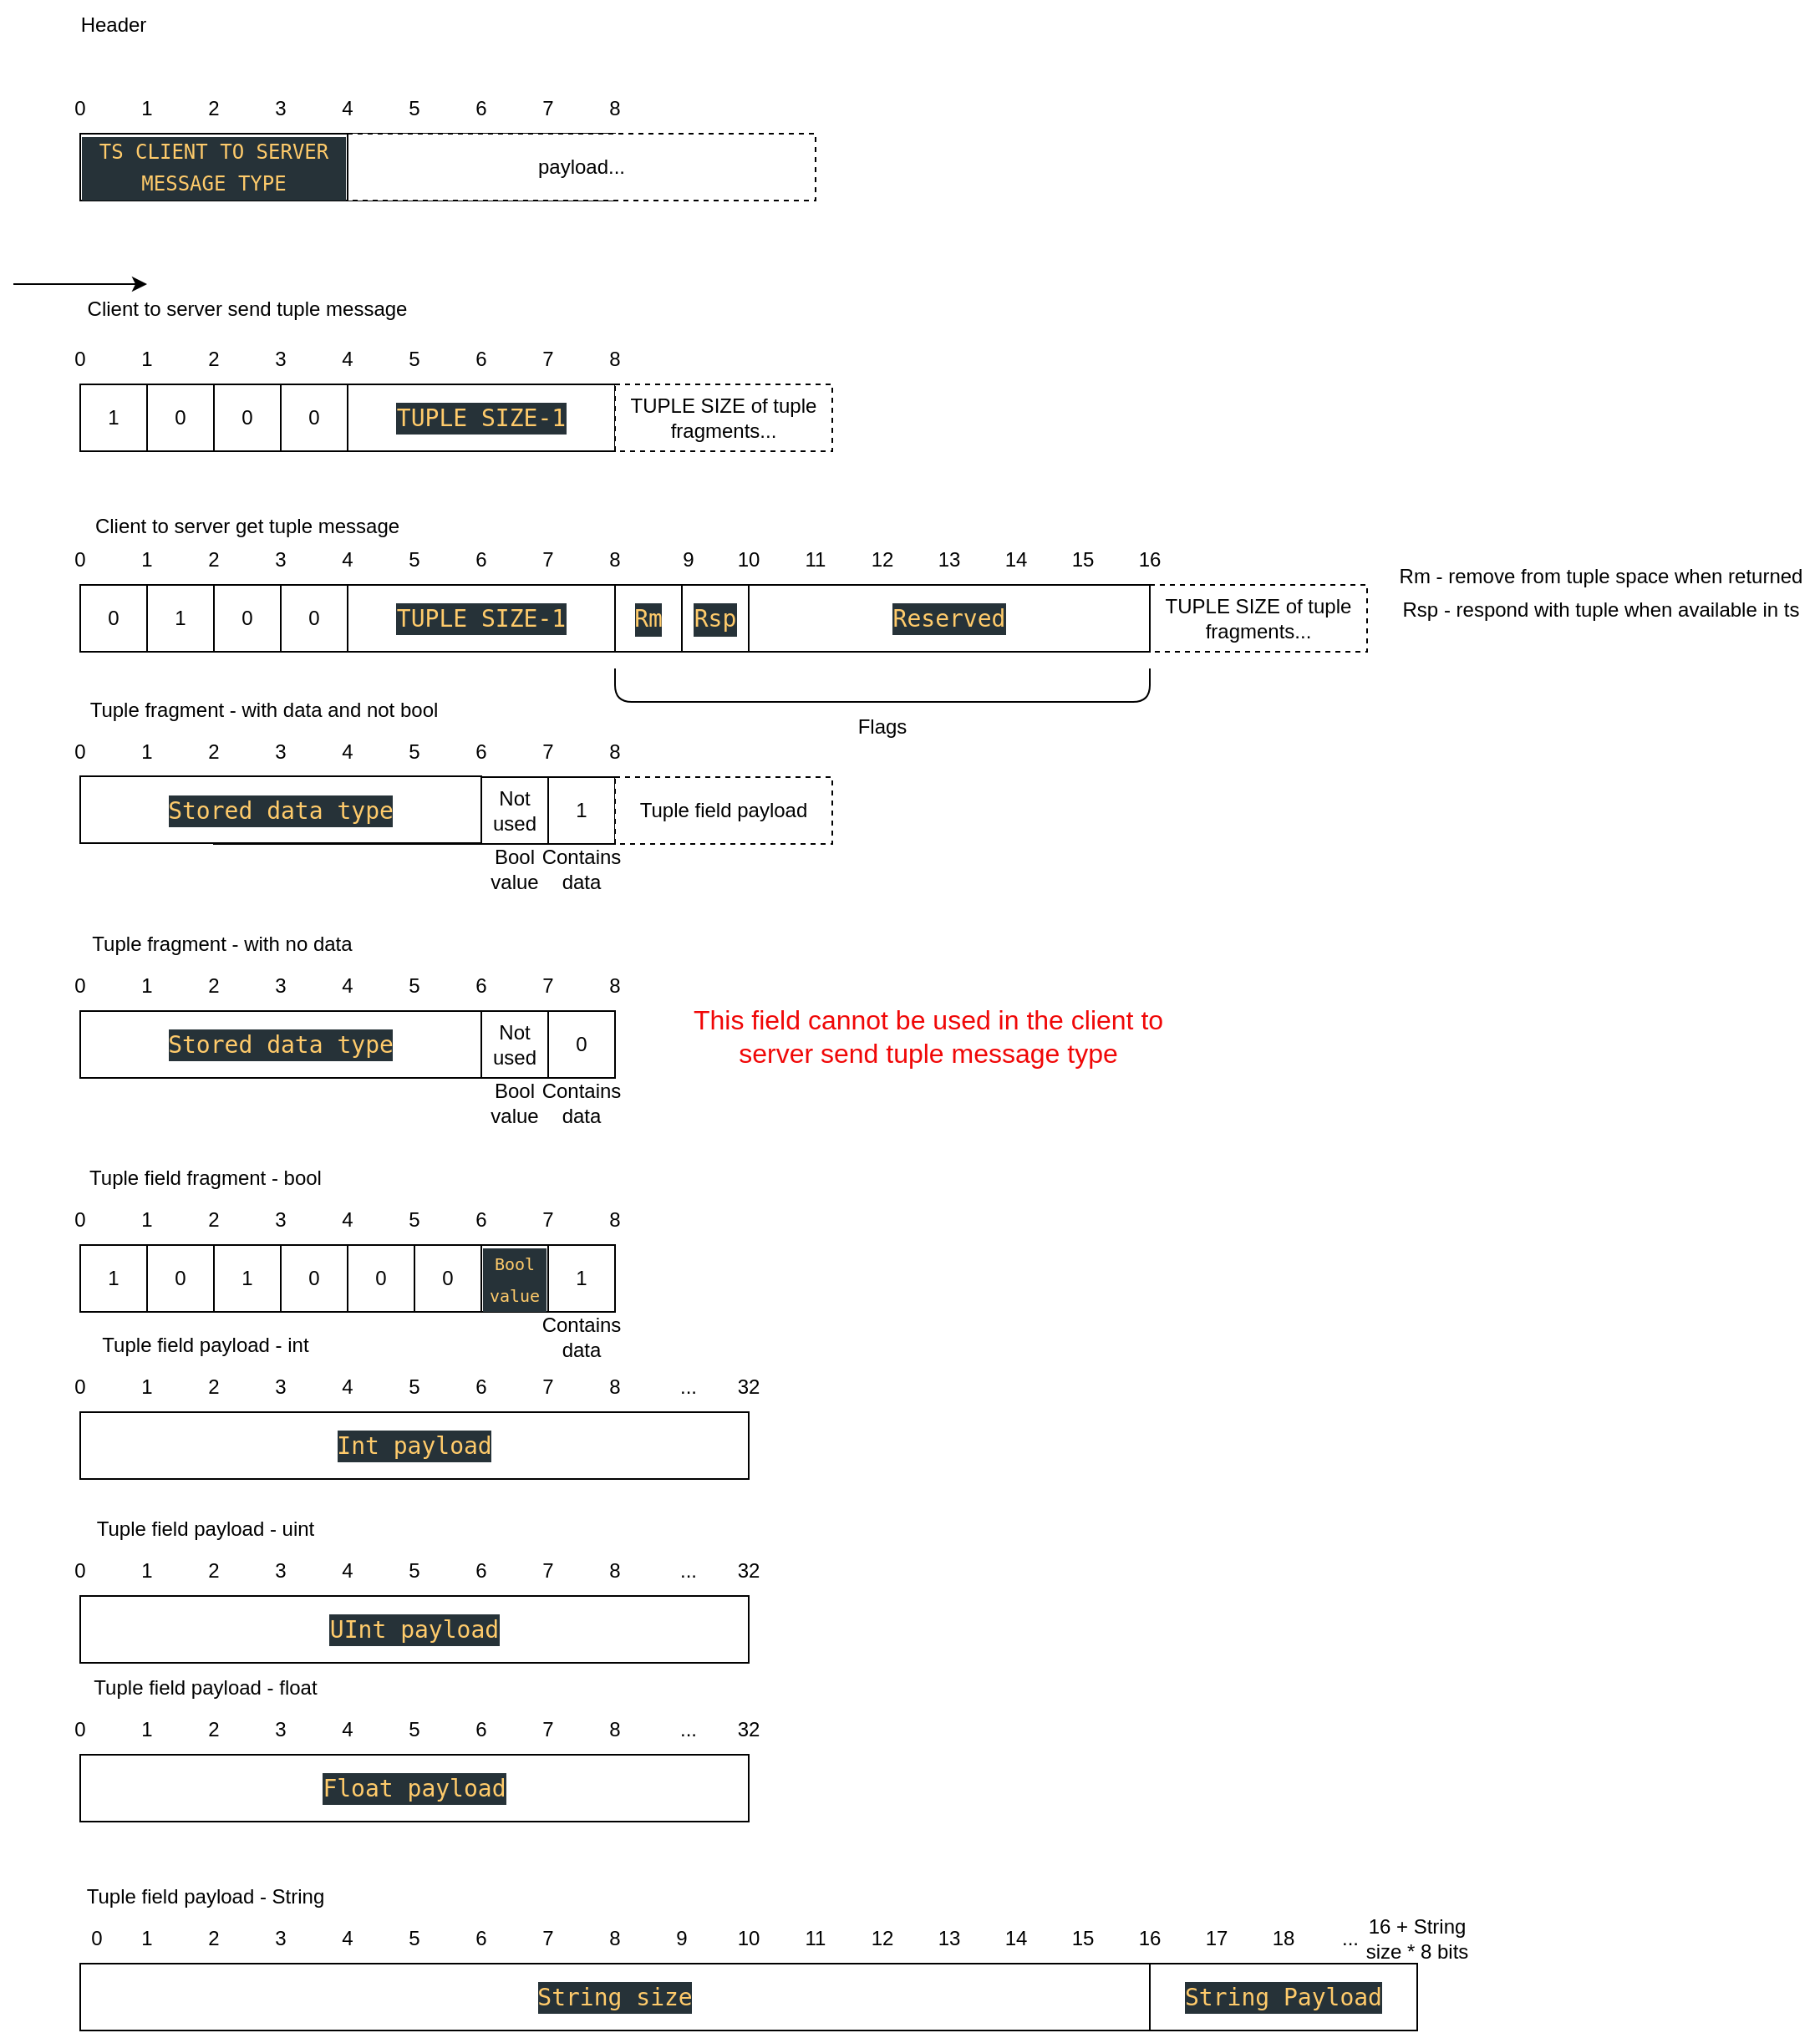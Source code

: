 <mxfile>
    <diagram id="6BZ5H7NylUogR3pFXLl7" name="Page-1">
        <mxGraphModel dx="0" dy="471" grid="1" gridSize="10" guides="1" tooltips="1" connect="1" arrows="1" fold="1" page="1" pageScale="1" pageWidth="827" pageHeight="1169" math="0" shadow="0">
            <root>
                <mxCell id="0"/>
                <mxCell id="1" parent="0"/>
                <mxCell id="368" value="" style="shape=curlyBracket;whiteSpace=wrap;html=1;rounded=1;flipH=1;labelPosition=right;verticalLabelPosition=middle;align=left;verticalAlign=middle;fontSize=16;fontColor=#F00707;size=0;direction=north;" parent="1" vertex="1">
                    <mxGeometry x="400" y="480" width="320" height="20" as="geometry"/>
                </mxCell>
                <mxCell id="2" value="" style="rounded=0;whiteSpace=wrap;html=1;" parent="1" vertex="1">
                    <mxGeometry x="80" y="160" width="40" height="40" as="geometry"/>
                </mxCell>
                <mxCell id="3" value="Header" style="text;html=1;strokeColor=none;fillColor=none;align=center;verticalAlign=middle;whiteSpace=wrap;rounded=0;" parent="1" vertex="1">
                    <mxGeometry x="70" y="80" width="60" height="30" as="geometry"/>
                </mxCell>
                <mxCell id="4" value="" style="rounded=0;whiteSpace=wrap;html=1;" parent="1" vertex="1">
                    <mxGeometry x="120" y="160" width="40" height="40" as="geometry"/>
                </mxCell>
                <mxCell id="5" value="" style="rounded=0;whiteSpace=wrap;html=1;" parent="1" vertex="1">
                    <mxGeometry x="160" y="160" width="40" height="40" as="geometry"/>
                </mxCell>
                <mxCell id="6" value="" style="rounded=0;whiteSpace=wrap;html=1;" parent="1" vertex="1">
                    <mxGeometry x="200" y="160" width="40" height="40" as="geometry"/>
                </mxCell>
                <mxCell id="8" value="" style="rounded=0;whiteSpace=wrap;html=1;" parent="1" vertex="1">
                    <mxGeometry x="240" y="160" width="40" height="40" as="geometry"/>
                </mxCell>
                <mxCell id="9" value="" style="rounded=0;whiteSpace=wrap;html=1;" parent="1" vertex="1">
                    <mxGeometry x="280" y="160" width="40" height="40" as="geometry"/>
                </mxCell>
                <mxCell id="10" value="" style="rounded=0;whiteSpace=wrap;html=1;" parent="1" vertex="1">
                    <mxGeometry x="320" y="160" width="40" height="40" as="geometry"/>
                </mxCell>
                <mxCell id="11" value="" style="rounded=0;whiteSpace=wrap;html=1;" parent="1" vertex="1">
                    <mxGeometry x="360" y="160" width="40" height="40" as="geometry"/>
                </mxCell>
                <mxCell id="12" value="0" style="text;html=1;strokeColor=none;fillColor=none;align=center;verticalAlign=middle;whiteSpace=wrap;rounded=0;" parent="1" vertex="1">
                    <mxGeometry x="50" y="130" width="60" height="30" as="geometry"/>
                </mxCell>
                <mxCell id="13" value="1" style="text;html=1;strokeColor=none;fillColor=none;align=center;verticalAlign=middle;whiteSpace=wrap;rounded=0;" parent="1" vertex="1">
                    <mxGeometry x="90" y="130" width="60" height="30" as="geometry"/>
                </mxCell>
                <mxCell id="14" value="2" style="text;html=1;strokeColor=none;fillColor=none;align=center;verticalAlign=middle;whiteSpace=wrap;rounded=0;" parent="1" vertex="1">
                    <mxGeometry x="130" y="130" width="60" height="30" as="geometry"/>
                </mxCell>
                <mxCell id="15" value="3" style="text;html=1;strokeColor=none;fillColor=none;align=center;verticalAlign=middle;whiteSpace=wrap;rounded=0;" parent="1" vertex="1">
                    <mxGeometry x="170" y="130" width="60" height="30" as="geometry"/>
                </mxCell>
                <mxCell id="16" value="4" style="text;html=1;strokeColor=none;fillColor=none;align=center;verticalAlign=middle;whiteSpace=wrap;rounded=0;" parent="1" vertex="1">
                    <mxGeometry x="210" y="130" width="60" height="30" as="geometry"/>
                </mxCell>
                <mxCell id="17" value="5" style="text;html=1;strokeColor=none;fillColor=none;align=center;verticalAlign=middle;whiteSpace=wrap;rounded=0;" parent="1" vertex="1">
                    <mxGeometry x="250" y="130" width="60" height="30" as="geometry"/>
                </mxCell>
                <mxCell id="18" value="6" style="text;html=1;strokeColor=none;fillColor=none;align=center;verticalAlign=middle;whiteSpace=wrap;rounded=0;" parent="1" vertex="1">
                    <mxGeometry x="290" y="130" width="60" height="30" as="geometry"/>
                </mxCell>
                <mxCell id="19" value="7" style="text;html=1;strokeColor=none;fillColor=none;align=center;verticalAlign=middle;whiteSpace=wrap;rounded=0;" parent="1" vertex="1">
                    <mxGeometry x="330" y="130" width="60" height="30" as="geometry"/>
                </mxCell>
                <mxCell id="20" value="8" style="text;html=1;strokeColor=none;fillColor=none;align=center;verticalAlign=middle;whiteSpace=wrap;rounded=0;" parent="1" vertex="1">
                    <mxGeometry x="370" y="130" width="60" height="30" as="geometry"/>
                </mxCell>
                <mxCell id="21" value="payload..." style="rounded=0;whiteSpace=wrap;html=1;dashed=1;" parent="1" vertex="1">
                    <mxGeometry x="240" y="160" width="280" height="40" as="geometry"/>
                </mxCell>
                <mxCell id="22" value="&lt;div style=&quot;background-color: rgb(38, 50, 56); font-family: &amp;quot;Droid Sans Mono&amp;quot;, &amp;quot;monospace&amp;quot;, monospace; line-height: 19px;&quot;&gt;&lt;font style=&quot;font-size: 12px;&quot; color=&quot;#ffcb6b&quot;&gt;TS CLIENT TO SERVER MESSAGE TYPE&lt;/font&gt;&lt;/div&gt;" style="rounded=0;whiteSpace=wrap;html=1;" parent="1" vertex="1">
                    <mxGeometry x="80" y="160" width="160" height="40" as="geometry"/>
                </mxCell>
                <mxCell id="23" value="Client to server send tuple message" style="text;html=1;strokeColor=none;fillColor=none;align=center;verticalAlign=middle;whiteSpace=wrap;rounded=0;dashed=1;" parent="1" vertex="1">
                    <mxGeometry x="80" y="250" width="200" height="30" as="geometry"/>
                </mxCell>
                <mxCell id="41" value="1" style="rounded=0;whiteSpace=wrap;html=1;" parent="1" vertex="1">
                    <mxGeometry x="80" y="310" width="40" height="40" as="geometry"/>
                </mxCell>
                <mxCell id="42" value="0" style="rounded=0;whiteSpace=wrap;html=1;" parent="1" vertex="1">
                    <mxGeometry x="120" y="310" width="40" height="40" as="geometry"/>
                </mxCell>
                <mxCell id="43" value="0" style="rounded=0;whiteSpace=wrap;html=1;" parent="1" vertex="1">
                    <mxGeometry x="160" y="310" width="40" height="40" as="geometry"/>
                </mxCell>
                <mxCell id="44" value="0" style="rounded=0;whiteSpace=wrap;html=1;" parent="1" vertex="1">
                    <mxGeometry x="200" y="310" width="40" height="40" as="geometry"/>
                </mxCell>
                <mxCell id="45" value="0" style="rounded=0;whiteSpace=wrap;html=1;" parent="1" vertex="1">
                    <mxGeometry x="240" y="310" width="40" height="40" as="geometry"/>
                </mxCell>
                <mxCell id="46" value="0" style="rounded=0;whiteSpace=wrap;html=1;" parent="1" vertex="1">
                    <mxGeometry x="280" y="310" width="40" height="40" as="geometry"/>
                </mxCell>
                <mxCell id="47" value="0" style="rounded=0;whiteSpace=wrap;html=1;" parent="1" vertex="1">
                    <mxGeometry x="320" y="310" width="40" height="40" as="geometry"/>
                </mxCell>
                <mxCell id="48" value="0" style="rounded=0;whiteSpace=wrap;html=1;" parent="1" vertex="1">
                    <mxGeometry x="360" y="310" width="40" height="40" as="geometry"/>
                </mxCell>
                <mxCell id="49" value="0" style="text;html=1;strokeColor=none;fillColor=none;align=center;verticalAlign=middle;whiteSpace=wrap;rounded=0;" parent="1" vertex="1">
                    <mxGeometry x="50" y="280" width="60" height="30" as="geometry"/>
                </mxCell>
                <mxCell id="50" value="1" style="text;html=1;strokeColor=none;fillColor=none;align=center;verticalAlign=middle;whiteSpace=wrap;rounded=0;" parent="1" vertex="1">
                    <mxGeometry x="90" y="280" width="60" height="30" as="geometry"/>
                </mxCell>
                <mxCell id="51" value="2" style="text;html=1;strokeColor=none;fillColor=none;align=center;verticalAlign=middle;whiteSpace=wrap;rounded=0;" parent="1" vertex="1">
                    <mxGeometry x="130" y="280" width="60" height="30" as="geometry"/>
                </mxCell>
                <mxCell id="52" value="3" style="text;html=1;strokeColor=none;fillColor=none;align=center;verticalAlign=middle;whiteSpace=wrap;rounded=0;" parent="1" vertex="1">
                    <mxGeometry x="170" y="280" width="60" height="30" as="geometry"/>
                </mxCell>
                <mxCell id="53" value="4" style="text;html=1;strokeColor=none;fillColor=none;align=center;verticalAlign=middle;whiteSpace=wrap;rounded=0;" parent="1" vertex="1">
                    <mxGeometry x="210" y="280" width="60" height="30" as="geometry"/>
                </mxCell>
                <mxCell id="54" value="5" style="text;html=1;strokeColor=none;fillColor=none;align=center;verticalAlign=middle;whiteSpace=wrap;rounded=0;" parent="1" vertex="1">
                    <mxGeometry x="250" y="280" width="60" height="30" as="geometry"/>
                </mxCell>
                <mxCell id="55" value="6" style="text;html=1;strokeColor=none;fillColor=none;align=center;verticalAlign=middle;whiteSpace=wrap;rounded=0;" parent="1" vertex="1">
                    <mxGeometry x="290" y="280" width="60" height="30" as="geometry"/>
                </mxCell>
                <mxCell id="56" value="7" style="text;html=1;strokeColor=none;fillColor=none;align=center;verticalAlign=middle;whiteSpace=wrap;rounded=0;" parent="1" vertex="1">
                    <mxGeometry x="330" y="280" width="60" height="30" as="geometry"/>
                </mxCell>
                <mxCell id="60" value="8" style="text;html=1;strokeColor=none;fillColor=none;align=center;verticalAlign=middle;whiteSpace=wrap;rounded=0;" parent="1" vertex="1">
                    <mxGeometry x="370" y="280" width="60" height="30" as="geometry"/>
                </mxCell>
                <mxCell id="81" value="&lt;div style=&quot;background-color: rgb(38, 50, 56); font-family: &amp;quot;Droid Sans Mono&amp;quot;, &amp;quot;monospace&amp;quot;, monospace; font-size: 14px; line-height: 19px;&quot;&gt;&lt;font color=&quot;#ffcb6b&quot;&gt;TUPLE SIZE-1&lt;/font&gt;&lt;/div&gt;" style="rounded=0;whiteSpace=wrap;html=1;" parent="1" vertex="1">
                    <mxGeometry x="240" y="310" width="160" height="40" as="geometry"/>
                </mxCell>
                <mxCell id="82" value="TUPLE SIZE of tuple fragments..." style="rounded=0;whiteSpace=wrap;html=1;dashed=1;" parent="1" vertex="1">
                    <mxGeometry x="400" y="310" width="130" height="40" as="geometry"/>
                </mxCell>
                <mxCell id="83" value="Tuple fragment - with data and not bool" style="text;html=1;strokeColor=none;fillColor=none;align=center;verticalAlign=middle;whiteSpace=wrap;rounded=0;fontSize=12;" parent="1" vertex="1">
                    <mxGeometry x="80" y="490" width="220" height="30" as="geometry"/>
                </mxCell>
                <mxCell id="113" value="1" style="rounded=0;whiteSpace=wrap;html=1;" parent="1" vertex="1">
                    <mxGeometry x="360" y="545" width="40" height="40" as="geometry"/>
                </mxCell>
                <mxCell id="114" value="Not used" style="rounded=0;whiteSpace=wrap;html=1;" parent="1" vertex="1">
                    <mxGeometry x="320" y="685" width="40" height="40" as="geometry"/>
                </mxCell>
                <mxCell id="115" value="0" style="rounded=0;whiteSpace=wrap;html=1;" parent="1" vertex="1">
                    <mxGeometry x="160" y="545" width="40" height="40" as="geometry"/>
                </mxCell>
                <mxCell id="116" value="0" style="rounded=0;whiteSpace=wrap;html=1;" parent="1" vertex="1">
                    <mxGeometry x="200" y="545" width="40" height="40" as="geometry"/>
                </mxCell>
                <mxCell id="117" value="0" style="rounded=0;whiteSpace=wrap;html=1;" parent="1" vertex="1">
                    <mxGeometry x="240" y="545" width="40" height="40" as="geometry"/>
                </mxCell>
                <mxCell id="118" value="0" style="rounded=0;whiteSpace=wrap;html=1;" parent="1" vertex="1">
                    <mxGeometry x="280" y="545" width="40" height="40" as="geometry"/>
                </mxCell>
                <mxCell id="119" value="0" style="rounded=0;whiteSpace=wrap;html=1;" parent="1" vertex="1">
                    <mxGeometry x="320" y="545" width="40" height="40" as="geometry"/>
                </mxCell>
                <mxCell id="120" value="1" style="rounded=0;whiteSpace=wrap;html=1;" parent="1" vertex="1">
                    <mxGeometry x="360" y="545" width="40" height="40" as="geometry"/>
                </mxCell>
                <mxCell id="121" value="0" style="text;html=1;strokeColor=none;fillColor=none;align=center;verticalAlign=middle;whiteSpace=wrap;rounded=0;" parent="1" vertex="1">
                    <mxGeometry x="50" y="515" width="60" height="30" as="geometry"/>
                </mxCell>
                <mxCell id="122" value="1" style="text;html=1;strokeColor=none;fillColor=none;align=center;verticalAlign=middle;whiteSpace=wrap;rounded=0;" parent="1" vertex="1">
                    <mxGeometry x="90" y="515" width="60" height="30" as="geometry"/>
                </mxCell>
                <mxCell id="123" value="2" style="text;html=1;strokeColor=none;fillColor=none;align=center;verticalAlign=middle;whiteSpace=wrap;rounded=0;" parent="1" vertex="1">
                    <mxGeometry x="130" y="515" width="60" height="30" as="geometry"/>
                </mxCell>
                <mxCell id="124" value="3" style="text;html=1;strokeColor=none;fillColor=none;align=center;verticalAlign=middle;whiteSpace=wrap;rounded=0;" parent="1" vertex="1">
                    <mxGeometry x="170" y="515" width="60" height="30" as="geometry"/>
                </mxCell>
                <mxCell id="125" value="4" style="text;html=1;strokeColor=none;fillColor=none;align=center;verticalAlign=middle;whiteSpace=wrap;rounded=0;" parent="1" vertex="1">
                    <mxGeometry x="210" y="515" width="60" height="30" as="geometry"/>
                </mxCell>
                <mxCell id="126" value="5" style="text;html=1;strokeColor=none;fillColor=none;align=center;verticalAlign=middle;whiteSpace=wrap;rounded=0;" parent="1" vertex="1">
                    <mxGeometry x="250" y="515" width="60" height="30" as="geometry"/>
                </mxCell>
                <mxCell id="127" value="6" style="text;html=1;strokeColor=none;fillColor=none;align=center;verticalAlign=middle;whiteSpace=wrap;rounded=0;" parent="1" vertex="1">
                    <mxGeometry x="290" y="515" width="60" height="30" as="geometry"/>
                </mxCell>
                <mxCell id="128" value="7" style="text;html=1;strokeColor=none;fillColor=none;align=center;verticalAlign=middle;whiteSpace=wrap;rounded=0;" parent="1" vertex="1">
                    <mxGeometry x="330" y="515" width="60" height="30" as="geometry"/>
                </mxCell>
                <mxCell id="130" value="Contains data" style="text;html=1;strokeColor=none;fillColor=none;align=center;verticalAlign=middle;whiteSpace=wrap;rounded=0;fontSize=12;" parent="1" vertex="1">
                    <mxGeometry x="350" y="585" width="60" height="30" as="geometry"/>
                </mxCell>
                <mxCell id="131" value="8" style="text;html=1;strokeColor=none;fillColor=none;align=center;verticalAlign=middle;whiteSpace=wrap;rounded=0;" parent="1" vertex="1">
                    <mxGeometry x="370" y="515" width="60" height="30" as="geometry"/>
                </mxCell>
                <mxCell id="132" value="Tuple fragment - with no data" style="text;html=1;strokeColor=none;fillColor=none;align=center;verticalAlign=middle;whiteSpace=wrap;rounded=0;fontSize=12;" parent="1" vertex="1">
                    <mxGeometry x="80" y="630" width="170" height="30" as="geometry"/>
                </mxCell>
                <mxCell id="133" value="0" style="rounded=0;whiteSpace=wrap;html=1;" parent="1" vertex="1">
                    <mxGeometry x="80" y="685" width="40" height="40" as="geometry"/>
                </mxCell>
                <mxCell id="135" value="0" style="rounded=0;whiteSpace=wrap;html=1;" parent="1" vertex="1">
                    <mxGeometry x="160" y="685" width="40" height="40" as="geometry"/>
                </mxCell>
                <mxCell id="136" value="0" style="rounded=0;whiteSpace=wrap;html=1;" parent="1" vertex="1">
                    <mxGeometry x="200" y="685" width="40" height="40" as="geometry"/>
                </mxCell>
                <mxCell id="137" value="0" style="rounded=0;whiteSpace=wrap;html=1;" parent="1" vertex="1">
                    <mxGeometry x="240" y="685" width="40" height="40" as="geometry"/>
                </mxCell>
                <mxCell id="138" value="0" style="rounded=0;whiteSpace=wrap;html=1;" parent="1" vertex="1">
                    <mxGeometry x="280" y="685" width="40" height="40" as="geometry"/>
                </mxCell>
                <mxCell id="140" value="0" style="rounded=0;whiteSpace=wrap;html=1;" parent="1" vertex="1">
                    <mxGeometry x="360" y="685" width="40" height="40" as="geometry"/>
                </mxCell>
                <mxCell id="141" value="0" style="text;html=1;strokeColor=none;fillColor=none;align=center;verticalAlign=middle;whiteSpace=wrap;rounded=0;" parent="1" vertex="1">
                    <mxGeometry x="50" y="655" width="60" height="30" as="geometry"/>
                </mxCell>
                <mxCell id="142" value="1" style="text;html=1;strokeColor=none;fillColor=none;align=center;verticalAlign=middle;whiteSpace=wrap;rounded=0;" parent="1" vertex="1">
                    <mxGeometry x="90" y="655" width="60" height="30" as="geometry"/>
                </mxCell>
                <mxCell id="143" value="2" style="text;html=1;strokeColor=none;fillColor=none;align=center;verticalAlign=middle;whiteSpace=wrap;rounded=0;" parent="1" vertex="1">
                    <mxGeometry x="130" y="655" width="60" height="30" as="geometry"/>
                </mxCell>
                <mxCell id="144" value="3" style="text;html=1;strokeColor=none;fillColor=none;align=center;verticalAlign=middle;whiteSpace=wrap;rounded=0;" parent="1" vertex="1">
                    <mxGeometry x="170" y="655" width="60" height="30" as="geometry"/>
                </mxCell>
                <mxCell id="145" value="4" style="text;html=1;strokeColor=none;fillColor=none;align=center;verticalAlign=middle;whiteSpace=wrap;rounded=0;" parent="1" vertex="1">
                    <mxGeometry x="210" y="655" width="60" height="30" as="geometry"/>
                </mxCell>
                <mxCell id="146" value="5" style="text;html=1;strokeColor=none;fillColor=none;align=center;verticalAlign=middle;whiteSpace=wrap;rounded=0;" parent="1" vertex="1">
                    <mxGeometry x="250" y="655" width="60" height="30" as="geometry"/>
                </mxCell>
                <mxCell id="147" value="6" style="text;html=1;strokeColor=none;fillColor=none;align=center;verticalAlign=middle;whiteSpace=wrap;rounded=0;" parent="1" vertex="1">
                    <mxGeometry x="290" y="655" width="60" height="30" as="geometry"/>
                </mxCell>
                <mxCell id="148" value="7" style="text;html=1;strokeColor=none;fillColor=none;align=center;verticalAlign=middle;whiteSpace=wrap;rounded=0;" parent="1" vertex="1">
                    <mxGeometry x="330" y="655" width="60" height="30" as="geometry"/>
                </mxCell>
                <mxCell id="149" value="&lt;div style=&quot;background-color: rgb(38, 50, 56); font-family: &amp;quot;Droid Sans Mono&amp;quot;, &amp;quot;monospace&amp;quot;, monospace; font-size: 14px; line-height: 19px;&quot;&gt;&lt;font color=&quot;#ffcb6b&quot;&gt;Stored data type&lt;/font&gt;&lt;/div&gt;" style="rounded=0;whiteSpace=wrap;html=1;" parent="1" vertex="1">
                    <mxGeometry x="80" y="544.5" width="240" height="40" as="geometry"/>
                </mxCell>
                <mxCell id="150" value="Contains data" style="text;html=1;strokeColor=none;fillColor=none;align=center;verticalAlign=middle;whiteSpace=wrap;rounded=0;fontSize=12;" parent="1" vertex="1">
                    <mxGeometry x="350" y="725" width="60" height="30" as="geometry"/>
                </mxCell>
                <mxCell id="151" value="8" style="text;html=1;strokeColor=none;fillColor=none;align=center;verticalAlign=middle;whiteSpace=wrap;rounded=0;" parent="1" vertex="1">
                    <mxGeometry x="370" y="655" width="60" height="30" as="geometry"/>
                </mxCell>
                <mxCell id="152" value="Tuple field payload" style="rounded=0;whiteSpace=wrap;html=1;dashed=1;" parent="1" vertex="1">
                    <mxGeometry x="400" y="545" width="130" height="40" as="geometry"/>
                </mxCell>
                <mxCell id="153" value="Tuple field fragment - bool" style="text;html=1;strokeColor=none;fillColor=none;align=center;verticalAlign=middle;whiteSpace=wrap;rounded=0;fontSize=12;" parent="1" vertex="1">
                    <mxGeometry x="80" y="770" width="150" height="30" as="geometry"/>
                </mxCell>
                <mxCell id="154" value="1" style="rounded=0;whiteSpace=wrap;html=1;" parent="1" vertex="1">
                    <mxGeometry x="80" y="825" width="40" height="40" as="geometry"/>
                </mxCell>
                <mxCell id="155" value="0" style="rounded=0;whiteSpace=wrap;html=1;" parent="1" vertex="1">
                    <mxGeometry x="120" y="825" width="40" height="40" as="geometry"/>
                </mxCell>
                <mxCell id="156" value="0" style="rounded=0;whiteSpace=wrap;html=1;" parent="1" vertex="1">
                    <mxGeometry x="80" y="825" width="40" height="40" as="geometry"/>
                </mxCell>
                <mxCell id="157" value="0" style="rounded=0;whiteSpace=wrap;html=1;" parent="1" vertex="1">
                    <mxGeometry x="120" y="825" width="40" height="40" as="geometry"/>
                </mxCell>
                <mxCell id="158" value="0" style="rounded=0;whiteSpace=wrap;html=1;" parent="1" vertex="1">
                    <mxGeometry x="160" y="825" width="40" height="40" as="geometry"/>
                </mxCell>
                <mxCell id="159" value="0" style="rounded=0;whiteSpace=wrap;html=1;" parent="1" vertex="1">
                    <mxGeometry x="200" y="825" width="40" height="40" as="geometry"/>
                </mxCell>
                <mxCell id="160" value="0" style="rounded=0;whiteSpace=wrap;html=1;" parent="1" vertex="1">
                    <mxGeometry x="240" y="825" width="40" height="40" as="geometry"/>
                </mxCell>
                <mxCell id="161" value="0" style="rounded=0;whiteSpace=wrap;html=1;" parent="1" vertex="1">
                    <mxGeometry x="280" y="825" width="40" height="40" as="geometry"/>
                </mxCell>
                <mxCell id="162" value="0" style="text;html=1;strokeColor=none;fillColor=none;align=center;verticalAlign=middle;whiteSpace=wrap;rounded=0;" parent="1" vertex="1">
                    <mxGeometry x="50" y="795" width="60" height="30" as="geometry"/>
                </mxCell>
                <mxCell id="163" value="1" style="text;html=1;strokeColor=none;fillColor=none;align=center;verticalAlign=middle;whiteSpace=wrap;rounded=0;" parent="1" vertex="1">
                    <mxGeometry x="90" y="795" width="60" height="30" as="geometry"/>
                </mxCell>
                <mxCell id="164" value="2" style="text;html=1;strokeColor=none;fillColor=none;align=center;verticalAlign=middle;whiteSpace=wrap;rounded=0;" parent="1" vertex="1">
                    <mxGeometry x="130" y="795" width="60" height="30" as="geometry"/>
                </mxCell>
                <mxCell id="165" value="3" style="text;html=1;strokeColor=none;fillColor=none;align=center;verticalAlign=middle;whiteSpace=wrap;rounded=0;" parent="1" vertex="1">
                    <mxGeometry x="170" y="795" width="60" height="30" as="geometry"/>
                </mxCell>
                <mxCell id="166" value="4" style="text;html=1;strokeColor=none;fillColor=none;align=center;verticalAlign=middle;whiteSpace=wrap;rounded=0;" parent="1" vertex="1">
                    <mxGeometry x="210" y="795" width="60" height="30" as="geometry"/>
                </mxCell>
                <mxCell id="167" value="5" style="text;html=1;strokeColor=none;fillColor=none;align=center;verticalAlign=middle;whiteSpace=wrap;rounded=0;" parent="1" vertex="1">
                    <mxGeometry x="250" y="795" width="60" height="30" as="geometry"/>
                </mxCell>
                <mxCell id="168" value="6" style="text;html=1;strokeColor=none;fillColor=none;align=center;verticalAlign=middle;whiteSpace=wrap;rounded=0;" parent="1" vertex="1">
                    <mxGeometry x="290" y="795" width="60" height="30" as="geometry"/>
                </mxCell>
                <mxCell id="169" value="7" style="text;html=1;strokeColor=none;fillColor=none;align=center;verticalAlign=middle;whiteSpace=wrap;rounded=0;" parent="1" vertex="1">
                    <mxGeometry x="330" y="795" width="60" height="30" as="geometry"/>
                </mxCell>
                <mxCell id="171" value="8" style="text;html=1;strokeColor=none;fillColor=none;align=center;verticalAlign=middle;whiteSpace=wrap;rounded=0;" parent="1" vertex="1">
                    <mxGeometry x="370" y="795" width="60" height="30" as="geometry"/>
                </mxCell>
                <mxCell id="173" value="&lt;div style=&quot;background-color: rgb(38, 50, 56); font-family: &amp;quot;Droid Sans Mono&amp;quot;, &amp;quot;monospace&amp;quot;, monospace; font-size: 14px; line-height: 19px;&quot;&gt;&lt;font color=&quot;#ffcb6b&quot;&gt;Bool payload&lt;/font&gt;&lt;/div&gt;" style="rounded=0;whiteSpace=wrap;html=1;" parent="1" vertex="1">
                    <mxGeometry x="80" y="825" width="320" height="40" as="geometry"/>
                </mxCell>
                <mxCell id="191" value="Tuple field payload - int" style="text;html=1;strokeColor=none;fillColor=none;align=center;verticalAlign=middle;whiteSpace=wrap;rounded=0;fontSize=12;" parent="1" vertex="1">
                    <mxGeometry x="80" y="870" width="150" height="30" as="geometry"/>
                </mxCell>
                <mxCell id="192" value="1" style="rounded=0;whiteSpace=wrap;html=1;" parent="1" vertex="1">
                    <mxGeometry x="80" y="925" width="40" height="40" as="geometry"/>
                </mxCell>
                <mxCell id="193" value="0" style="rounded=0;whiteSpace=wrap;html=1;" parent="1" vertex="1">
                    <mxGeometry x="120" y="925" width="40" height="40" as="geometry"/>
                </mxCell>
                <mxCell id="194" value="0" style="rounded=0;whiteSpace=wrap;html=1;" parent="1" vertex="1">
                    <mxGeometry x="160" y="925" width="40" height="40" as="geometry"/>
                </mxCell>
                <mxCell id="195" value="0" style="rounded=0;whiteSpace=wrap;html=1;" parent="1" vertex="1">
                    <mxGeometry x="200" y="925" width="40" height="40" as="geometry"/>
                </mxCell>
                <mxCell id="196" value="0" style="rounded=0;whiteSpace=wrap;html=1;" parent="1" vertex="1">
                    <mxGeometry x="240" y="925" width="40" height="40" as="geometry"/>
                </mxCell>
                <mxCell id="197" value="0" style="rounded=0;whiteSpace=wrap;html=1;" parent="1" vertex="1">
                    <mxGeometry x="280" y="925" width="40" height="40" as="geometry"/>
                </mxCell>
                <mxCell id="198" value="0" style="rounded=0;whiteSpace=wrap;html=1;" parent="1" vertex="1">
                    <mxGeometry x="320" y="925" width="40" height="40" as="geometry"/>
                </mxCell>
                <mxCell id="199" value="0" style="rounded=0;whiteSpace=wrap;html=1;" parent="1" vertex="1">
                    <mxGeometry x="360" y="925" width="40" height="40" as="geometry"/>
                </mxCell>
                <mxCell id="200" value="0" style="text;html=1;strokeColor=none;fillColor=none;align=center;verticalAlign=middle;whiteSpace=wrap;rounded=0;" parent="1" vertex="1">
                    <mxGeometry x="50" y="895" width="60" height="30" as="geometry"/>
                </mxCell>
                <mxCell id="201" value="1" style="text;html=1;strokeColor=none;fillColor=none;align=center;verticalAlign=middle;whiteSpace=wrap;rounded=0;" parent="1" vertex="1">
                    <mxGeometry x="90" y="895" width="60" height="30" as="geometry"/>
                </mxCell>
                <mxCell id="202" value="2" style="text;html=1;strokeColor=none;fillColor=none;align=center;verticalAlign=middle;whiteSpace=wrap;rounded=0;" parent="1" vertex="1">
                    <mxGeometry x="130" y="895" width="60" height="30" as="geometry"/>
                </mxCell>
                <mxCell id="203" value="3" style="text;html=1;strokeColor=none;fillColor=none;align=center;verticalAlign=middle;whiteSpace=wrap;rounded=0;" parent="1" vertex="1">
                    <mxGeometry x="170" y="895" width="60" height="30" as="geometry"/>
                </mxCell>
                <mxCell id="204" value="4" style="text;html=1;strokeColor=none;fillColor=none;align=center;verticalAlign=middle;whiteSpace=wrap;rounded=0;" parent="1" vertex="1">
                    <mxGeometry x="210" y="895" width="60" height="30" as="geometry"/>
                </mxCell>
                <mxCell id="205" value="5" style="text;html=1;strokeColor=none;fillColor=none;align=center;verticalAlign=middle;whiteSpace=wrap;rounded=0;" parent="1" vertex="1">
                    <mxGeometry x="250" y="895" width="60" height="30" as="geometry"/>
                </mxCell>
                <mxCell id="206" value="6" style="text;html=1;strokeColor=none;fillColor=none;align=center;verticalAlign=middle;whiteSpace=wrap;rounded=0;" parent="1" vertex="1">
                    <mxGeometry x="290" y="895" width="60" height="30" as="geometry"/>
                </mxCell>
                <mxCell id="207" value="7" style="text;html=1;strokeColor=none;fillColor=none;align=center;verticalAlign=middle;whiteSpace=wrap;rounded=0;" parent="1" vertex="1">
                    <mxGeometry x="330" y="895" width="60" height="30" as="geometry"/>
                </mxCell>
                <mxCell id="208" value="8" style="text;html=1;strokeColor=none;fillColor=none;align=center;verticalAlign=middle;whiteSpace=wrap;rounded=0;" parent="1" vertex="1">
                    <mxGeometry x="370" y="895" width="60" height="30" as="geometry"/>
                </mxCell>
                <mxCell id="209" value="&lt;div style=&quot;background-color: rgb(38, 50, 56); font-family: &amp;quot;Droid Sans Mono&amp;quot;, &amp;quot;monospace&amp;quot;, monospace; font-size: 14px; line-height: 19px;&quot;&gt;&lt;font color=&quot;#ffcb6b&quot;&gt;Int payload&lt;/font&gt;&lt;/div&gt;" style="rounded=0;whiteSpace=wrap;html=1;" parent="1" vertex="1">
                    <mxGeometry x="80" y="925" width="400" height="40" as="geometry"/>
                </mxCell>
                <mxCell id="221" value="..." style="text;html=1;strokeColor=none;fillColor=none;align=center;verticalAlign=middle;whiteSpace=wrap;rounded=0;fontSize=12;" parent="1" vertex="1">
                    <mxGeometry x="414" y="895" width="60" height="30" as="geometry"/>
                </mxCell>
                <mxCell id="222" value="32" style="text;html=1;strokeColor=none;fillColor=none;align=center;verticalAlign=middle;whiteSpace=wrap;rounded=0;" parent="1" vertex="1">
                    <mxGeometry x="450" y="895" width="60" height="30" as="geometry"/>
                </mxCell>
                <mxCell id="223" value="Tuple field payload - uint" style="text;html=1;strokeColor=none;fillColor=none;align=center;verticalAlign=middle;whiteSpace=wrap;rounded=0;fontSize=12;" parent="1" vertex="1">
                    <mxGeometry x="80" y="980" width="150" height="30" as="geometry"/>
                </mxCell>
                <mxCell id="224" value="1" style="rounded=0;whiteSpace=wrap;html=1;" parent="1" vertex="1">
                    <mxGeometry x="80" y="1035" width="40" height="40" as="geometry"/>
                </mxCell>
                <mxCell id="225" value="0" style="rounded=0;whiteSpace=wrap;html=1;" parent="1" vertex="1">
                    <mxGeometry x="120" y="1035" width="40" height="40" as="geometry"/>
                </mxCell>
                <mxCell id="226" value="0" style="rounded=0;whiteSpace=wrap;html=1;" parent="1" vertex="1">
                    <mxGeometry x="160" y="1035" width="40" height="40" as="geometry"/>
                </mxCell>
                <mxCell id="227" value="0" style="rounded=0;whiteSpace=wrap;html=1;" parent="1" vertex="1">
                    <mxGeometry x="200" y="1035" width="40" height="40" as="geometry"/>
                </mxCell>
                <mxCell id="228" value="0" style="rounded=0;whiteSpace=wrap;html=1;" parent="1" vertex="1">
                    <mxGeometry x="240" y="1035" width="40" height="40" as="geometry"/>
                </mxCell>
                <mxCell id="229" value="0" style="rounded=0;whiteSpace=wrap;html=1;" parent="1" vertex="1">
                    <mxGeometry x="280" y="1035" width="40" height="40" as="geometry"/>
                </mxCell>
                <mxCell id="230" value="0" style="rounded=0;whiteSpace=wrap;html=1;" parent="1" vertex="1">
                    <mxGeometry x="320" y="1035" width="40" height="40" as="geometry"/>
                </mxCell>
                <mxCell id="231" value="0" style="rounded=0;whiteSpace=wrap;html=1;" parent="1" vertex="1">
                    <mxGeometry x="360" y="1035" width="40" height="40" as="geometry"/>
                </mxCell>
                <mxCell id="232" value="0" style="text;html=1;strokeColor=none;fillColor=none;align=center;verticalAlign=middle;whiteSpace=wrap;rounded=0;" parent="1" vertex="1">
                    <mxGeometry x="50" y="1005" width="60" height="30" as="geometry"/>
                </mxCell>
                <mxCell id="233" value="1" style="text;html=1;strokeColor=none;fillColor=none;align=center;verticalAlign=middle;whiteSpace=wrap;rounded=0;" parent="1" vertex="1">
                    <mxGeometry x="90" y="1005" width="60" height="30" as="geometry"/>
                </mxCell>
                <mxCell id="234" value="2" style="text;html=1;strokeColor=none;fillColor=none;align=center;verticalAlign=middle;whiteSpace=wrap;rounded=0;" parent="1" vertex="1">
                    <mxGeometry x="130" y="1005" width="60" height="30" as="geometry"/>
                </mxCell>
                <mxCell id="235" value="3" style="text;html=1;strokeColor=none;fillColor=none;align=center;verticalAlign=middle;whiteSpace=wrap;rounded=0;" parent="1" vertex="1">
                    <mxGeometry x="170" y="1005" width="60" height="30" as="geometry"/>
                </mxCell>
                <mxCell id="236" value="4" style="text;html=1;strokeColor=none;fillColor=none;align=center;verticalAlign=middle;whiteSpace=wrap;rounded=0;" parent="1" vertex="1">
                    <mxGeometry x="210" y="1005" width="60" height="30" as="geometry"/>
                </mxCell>
                <mxCell id="237" value="5" style="text;html=1;strokeColor=none;fillColor=none;align=center;verticalAlign=middle;whiteSpace=wrap;rounded=0;" parent="1" vertex="1">
                    <mxGeometry x="250" y="1005" width="60" height="30" as="geometry"/>
                </mxCell>
                <mxCell id="238" value="6" style="text;html=1;strokeColor=none;fillColor=none;align=center;verticalAlign=middle;whiteSpace=wrap;rounded=0;" parent="1" vertex="1">
                    <mxGeometry x="290" y="1005" width="60" height="30" as="geometry"/>
                </mxCell>
                <mxCell id="239" value="7" style="text;html=1;strokeColor=none;fillColor=none;align=center;verticalAlign=middle;whiteSpace=wrap;rounded=0;" parent="1" vertex="1">
                    <mxGeometry x="330" y="1005" width="60" height="30" as="geometry"/>
                </mxCell>
                <mxCell id="240" value="8" style="text;html=1;strokeColor=none;fillColor=none;align=center;verticalAlign=middle;whiteSpace=wrap;rounded=0;" parent="1" vertex="1">
                    <mxGeometry x="370" y="1005" width="60" height="30" as="geometry"/>
                </mxCell>
                <mxCell id="241" value="&lt;div style=&quot;background-color: rgb(38, 50, 56); font-family: &amp;quot;Droid Sans Mono&amp;quot;, &amp;quot;monospace&amp;quot;, monospace; font-size: 14px; line-height: 19px;&quot;&gt;&lt;font color=&quot;#ffcb6b&quot;&gt;UInt payload&lt;/font&gt;&lt;/div&gt;" style="rounded=0;whiteSpace=wrap;html=1;" parent="1" vertex="1">
                    <mxGeometry x="80" y="1035" width="400" height="40" as="geometry"/>
                </mxCell>
                <mxCell id="242" value="..." style="text;html=1;strokeColor=none;fillColor=none;align=center;verticalAlign=middle;whiteSpace=wrap;rounded=0;fontSize=12;" parent="1" vertex="1">
                    <mxGeometry x="414" y="1005" width="60" height="30" as="geometry"/>
                </mxCell>
                <mxCell id="243" value="32" style="text;html=1;strokeColor=none;fillColor=none;align=center;verticalAlign=middle;whiteSpace=wrap;rounded=0;" parent="1" vertex="1">
                    <mxGeometry x="450" y="1005" width="60" height="30" as="geometry"/>
                </mxCell>
                <mxCell id="244" value="Tuple field payload - float" style="text;html=1;strokeColor=none;fillColor=none;align=center;verticalAlign=middle;whiteSpace=wrap;rounded=0;fontSize=12;" parent="1" vertex="1">
                    <mxGeometry x="80" y="1075" width="150" height="30" as="geometry"/>
                </mxCell>
                <mxCell id="245" value="1" style="rounded=0;whiteSpace=wrap;html=1;" parent="1" vertex="1">
                    <mxGeometry x="80" y="1130" width="40" height="40" as="geometry"/>
                </mxCell>
                <mxCell id="246" value="0" style="rounded=0;whiteSpace=wrap;html=1;" parent="1" vertex="1">
                    <mxGeometry x="120" y="1130" width="40" height="40" as="geometry"/>
                </mxCell>
                <mxCell id="247" value="0" style="rounded=0;whiteSpace=wrap;html=1;" parent="1" vertex="1">
                    <mxGeometry x="160" y="1130" width="40" height="40" as="geometry"/>
                </mxCell>
                <mxCell id="248" value="0" style="rounded=0;whiteSpace=wrap;html=1;" parent="1" vertex="1">
                    <mxGeometry x="200" y="1130" width="40" height="40" as="geometry"/>
                </mxCell>
                <mxCell id="249" value="0" style="rounded=0;whiteSpace=wrap;html=1;" parent="1" vertex="1">
                    <mxGeometry x="240" y="1130" width="40" height="40" as="geometry"/>
                </mxCell>
                <mxCell id="250" value="0" style="rounded=0;whiteSpace=wrap;html=1;" parent="1" vertex="1">
                    <mxGeometry x="280" y="1130" width="40" height="40" as="geometry"/>
                </mxCell>
                <mxCell id="251" value="0" style="rounded=0;whiteSpace=wrap;html=1;" parent="1" vertex="1">
                    <mxGeometry x="320" y="1130" width="40" height="40" as="geometry"/>
                </mxCell>
                <mxCell id="252" value="0" style="rounded=0;whiteSpace=wrap;html=1;" parent="1" vertex="1">
                    <mxGeometry x="360" y="1130" width="40" height="40" as="geometry"/>
                </mxCell>
                <mxCell id="253" value="0" style="text;html=1;strokeColor=none;fillColor=none;align=center;verticalAlign=middle;whiteSpace=wrap;rounded=0;" parent="1" vertex="1">
                    <mxGeometry x="50" y="1100" width="60" height="30" as="geometry"/>
                </mxCell>
                <mxCell id="254" value="1" style="text;html=1;strokeColor=none;fillColor=none;align=center;verticalAlign=middle;whiteSpace=wrap;rounded=0;" parent="1" vertex="1">
                    <mxGeometry x="90" y="1100" width="60" height="30" as="geometry"/>
                </mxCell>
                <mxCell id="255" value="2" style="text;html=1;strokeColor=none;fillColor=none;align=center;verticalAlign=middle;whiteSpace=wrap;rounded=0;" parent="1" vertex="1">
                    <mxGeometry x="130" y="1100" width="60" height="30" as="geometry"/>
                </mxCell>
                <mxCell id="256" value="3" style="text;html=1;strokeColor=none;fillColor=none;align=center;verticalAlign=middle;whiteSpace=wrap;rounded=0;" parent="1" vertex="1">
                    <mxGeometry x="170" y="1100" width="60" height="30" as="geometry"/>
                </mxCell>
                <mxCell id="257" value="4" style="text;html=1;strokeColor=none;fillColor=none;align=center;verticalAlign=middle;whiteSpace=wrap;rounded=0;" parent="1" vertex="1">
                    <mxGeometry x="210" y="1100" width="60" height="30" as="geometry"/>
                </mxCell>
                <mxCell id="258" value="5" style="text;html=1;strokeColor=none;fillColor=none;align=center;verticalAlign=middle;whiteSpace=wrap;rounded=0;" parent="1" vertex="1">
                    <mxGeometry x="250" y="1100" width="60" height="30" as="geometry"/>
                </mxCell>
                <mxCell id="259" value="6" style="text;html=1;strokeColor=none;fillColor=none;align=center;verticalAlign=middle;whiteSpace=wrap;rounded=0;" parent="1" vertex="1">
                    <mxGeometry x="290" y="1100" width="60" height="30" as="geometry"/>
                </mxCell>
                <mxCell id="260" value="7" style="text;html=1;strokeColor=none;fillColor=none;align=center;verticalAlign=middle;whiteSpace=wrap;rounded=0;" parent="1" vertex="1">
                    <mxGeometry x="330" y="1100" width="60" height="30" as="geometry"/>
                </mxCell>
                <mxCell id="261" value="8" style="text;html=1;strokeColor=none;fillColor=none;align=center;verticalAlign=middle;whiteSpace=wrap;rounded=0;" parent="1" vertex="1">
                    <mxGeometry x="370" y="1100" width="60" height="30" as="geometry"/>
                </mxCell>
                <mxCell id="262" value="&lt;div style=&quot;background-color: rgb(38, 50, 56); font-family: &amp;quot;Droid Sans Mono&amp;quot;, &amp;quot;monospace&amp;quot;, monospace; font-size: 14px; line-height: 19px;&quot;&gt;&lt;font color=&quot;#ffcb6b&quot;&gt;Float payload&lt;/font&gt;&lt;/div&gt;" style="rounded=0;whiteSpace=wrap;html=1;" parent="1" vertex="1">
                    <mxGeometry x="80" y="1130" width="400" height="40" as="geometry"/>
                </mxCell>
                <mxCell id="263" value="..." style="text;html=1;strokeColor=none;fillColor=none;align=center;verticalAlign=middle;whiteSpace=wrap;rounded=0;fontSize=12;" parent="1" vertex="1">
                    <mxGeometry x="414" y="1100" width="60" height="30" as="geometry"/>
                </mxCell>
                <mxCell id="264" value="32" style="text;html=1;strokeColor=none;fillColor=none;align=center;verticalAlign=middle;whiteSpace=wrap;rounded=0;" parent="1" vertex="1">
                    <mxGeometry x="450" y="1100" width="60" height="30" as="geometry"/>
                </mxCell>
                <mxCell id="265" value="Tuple field payload - String" style="text;html=1;strokeColor=none;fillColor=none;align=center;verticalAlign=middle;whiteSpace=wrap;rounded=0;fontSize=12;" parent="1" vertex="1">
                    <mxGeometry x="80" y="1200" width="150" height="30" as="geometry"/>
                </mxCell>
                <mxCell id="266" value="1" style="rounded=0;whiteSpace=wrap;html=1;" parent="1" vertex="1">
                    <mxGeometry x="80" y="1255" width="40" height="40" as="geometry"/>
                </mxCell>
                <mxCell id="267" value="0" style="rounded=0;whiteSpace=wrap;html=1;" parent="1" vertex="1">
                    <mxGeometry x="120" y="1255" width="40" height="40" as="geometry"/>
                </mxCell>
                <mxCell id="268" value="0" style="rounded=0;whiteSpace=wrap;html=1;" parent="1" vertex="1">
                    <mxGeometry x="160" y="1255" width="40" height="40" as="geometry"/>
                </mxCell>
                <mxCell id="269" value="0" style="rounded=0;whiteSpace=wrap;html=1;" parent="1" vertex="1">
                    <mxGeometry x="200" y="1255" width="40" height="40" as="geometry"/>
                </mxCell>
                <mxCell id="270" value="0" style="rounded=0;whiteSpace=wrap;html=1;" parent="1" vertex="1">
                    <mxGeometry x="240" y="1255" width="40" height="40" as="geometry"/>
                </mxCell>
                <mxCell id="271" value="0" style="rounded=0;whiteSpace=wrap;html=1;" parent="1" vertex="1">
                    <mxGeometry x="280" y="1255" width="40" height="40" as="geometry"/>
                </mxCell>
                <mxCell id="272" value="0" style="rounded=0;whiteSpace=wrap;html=1;" parent="1" vertex="1">
                    <mxGeometry x="320" y="1255" width="40" height="40" as="geometry"/>
                </mxCell>
                <mxCell id="273" value="0" style="rounded=0;whiteSpace=wrap;html=1;" parent="1" vertex="1">
                    <mxGeometry x="360" y="1255" width="40" height="40" as="geometry"/>
                </mxCell>
                <mxCell id="274" value="0" style="text;html=1;strokeColor=none;fillColor=none;align=center;verticalAlign=middle;whiteSpace=wrap;rounded=0;" parent="1" vertex="1">
                    <mxGeometry x="60" y="1225" width="60" height="30" as="geometry"/>
                </mxCell>
                <mxCell id="275" value="1" style="text;html=1;strokeColor=none;fillColor=none;align=center;verticalAlign=middle;whiteSpace=wrap;rounded=0;" parent="1" vertex="1">
                    <mxGeometry x="90" y="1225" width="60" height="30" as="geometry"/>
                </mxCell>
                <mxCell id="276" value="2" style="text;html=1;strokeColor=none;fillColor=none;align=center;verticalAlign=middle;whiteSpace=wrap;rounded=0;" parent="1" vertex="1">
                    <mxGeometry x="130" y="1225" width="60" height="30" as="geometry"/>
                </mxCell>
                <mxCell id="277" value="3" style="text;html=1;strokeColor=none;fillColor=none;align=center;verticalAlign=middle;whiteSpace=wrap;rounded=0;" parent="1" vertex="1">
                    <mxGeometry x="170" y="1225" width="60" height="30" as="geometry"/>
                </mxCell>
                <mxCell id="278" value="4" style="text;html=1;strokeColor=none;fillColor=none;align=center;verticalAlign=middle;whiteSpace=wrap;rounded=0;" parent="1" vertex="1">
                    <mxGeometry x="210" y="1225" width="60" height="30" as="geometry"/>
                </mxCell>
                <mxCell id="279" value="5" style="text;html=1;strokeColor=none;fillColor=none;align=center;verticalAlign=middle;whiteSpace=wrap;rounded=0;" parent="1" vertex="1">
                    <mxGeometry x="250" y="1225" width="60" height="30" as="geometry"/>
                </mxCell>
                <mxCell id="280" value="6" style="text;html=1;strokeColor=none;fillColor=none;align=center;verticalAlign=middle;whiteSpace=wrap;rounded=0;" parent="1" vertex="1">
                    <mxGeometry x="290" y="1225" width="60" height="30" as="geometry"/>
                </mxCell>
                <mxCell id="281" value="7" style="text;html=1;strokeColor=none;fillColor=none;align=center;verticalAlign=middle;whiteSpace=wrap;rounded=0;" parent="1" vertex="1">
                    <mxGeometry x="330" y="1225" width="60" height="30" as="geometry"/>
                </mxCell>
                <mxCell id="282" value="8" style="text;html=1;strokeColor=none;fillColor=none;align=center;verticalAlign=middle;whiteSpace=wrap;rounded=0;" parent="1" vertex="1">
                    <mxGeometry x="370" y="1225" width="60" height="30" as="geometry"/>
                </mxCell>
                <mxCell id="283" value="&lt;div style=&quot;background-color: rgb(38, 50, 56); font-family: &amp;quot;Droid Sans Mono&amp;quot;, &amp;quot;monospace&amp;quot;, monospace; font-size: 14px; line-height: 19px;&quot;&gt;&lt;font color=&quot;#ffcb6b&quot;&gt;Float payload&lt;/font&gt;&lt;/div&gt;" style="rounded=0;whiteSpace=wrap;html=1;" parent="1" vertex="1">
                    <mxGeometry x="80" y="1255" width="320" height="40" as="geometry"/>
                </mxCell>
                <mxCell id="285" value="16" style="text;html=1;strokeColor=none;fillColor=none;align=center;verticalAlign=middle;whiteSpace=wrap;rounded=0;" parent="1" vertex="1">
                    <mxGeometry x="690" y="1225" width="60" height="30" as="geometry"/>
                </mxCell>
                <mxCell id="286" value="&lt;div style=&quot;background-color: rgb(38, 50, 56); font-family: &amp;quot;Droid Sans Mono&amp;quot;, &amp;quot;monospace&amp;quot;, monospace; font-size: 14px; line-height: 19px;&quot;&gt;&lt;font color=&quot;#ffcb6b&quot;&gt;String size&lt;/font&gt;&lt;/div&gt;" style="rounded=0;whiteSpace=wrap;html=1;" parent="1" vertex="1">
                    <mxGeometry x="80" y="1255" width="640" height="40" as="geometry"/>
                </mxCell>
                <mxCell id="287" value="9" style="text;html=1;strokeColor=none;fillColor=none;align=center;verticalAlign=middle;whiteSpace=wrap;rounded=0;" parent="1" vertex="1">
                    <mxGeometry x="410" y="1225" width="60" height="30" as="geometry"/>
                </mxCell>
                <mxCell id="288" value="10&lt;span style=&quot;color: rgba(0, 0, 0, 0); font-family: monospace; font-size: 0px; text-align: start;&quot;&gt;%3CmxGraphModel%3E%3Croot%3E%3CmxCell%20id%3D%220%22%2F%3E%3CmxCell%20id%3D%221%22%20parent%3D%220%22%2F%3E%3CmxCell%20id%3D%222%22%20value%3D%228%22%20style%3D%22text%3Bhtml%3D1%3BstrokeColor%3Dnone%3BfillColor%3Dnone%3Balign%3Dcenter%3BverticalAlign%3Dmiddle%3BwhiteSpace%3Dwrap%3Brounded%3D0%3B%22%20vertex%3D%221%22%20parent%3D%221%22%3E%3CmxGeometry%20x%3D%22370%22%20y%3D%221225%22%20width%3D%2260%22%20height%3D%2230%22%20as%3D%22geometry%22%2F%3E%3C%2FmxCell%3E%3C%2Froot%3E%3C%2FmxGraphModel%3E&lt;/span&gt;" style="text;html=1;strokeColor=none;fillColor=none;align=center;verticalAlign=middle;whiteSpace=wrap;rounded=0;" parent="1" vertex="1">
                    <mxGeometry x="450" y="1225" width="60" height="30" as="geometry"/>
                </mxCell>
                <mxCell id="289" value="11" style="text;html=1;strokeColor=none;fillColor=none;align=center;verticalAlign=middle;whiteSpace=wrap;rounded=0;" parent="1" vertex="1">
                    <mxGeometry x="490" y="1225" width="60" height="30" as="geometry"/>
                </mxCell>
                <mxCell id="290" value="12" style="text;html=1;strokeColor=none;fillColor=none;align=center;verticalAlign=middle;whiteSpace=wrap;rounded=0;" parent="1" vertex="1">
                    <mxGeometry x="530" y="1225" width="60" height="30" as="geometry"/>
                </mxCell>
                <mxCell id="291" value="13" style="text;html=1;strokeColor=none;fillColor=none;align=center;verticalAlign=middle;whiteSpace=wrap;rounded=0;" parent="1" vertex="1">
                    <mxGeometry x="570" y="1225" width="60" height="30" as="geometry"/>
                </mxCell>
                <mxCell id="292" value="14" style="text;html=1;strokeColor=none;fillColor=none;align=center;verticalAlign=middle;whiteSpace=wrap;rounded=0;" parent="1" vertex="1">
                    <mxGeometry x="610" y="1225" width="60" height="30" as="geometry"/>
                </mxCell>
                <mxCell id="293" value="15" style="text;html=1;strokeColor=none;fillColor=none;align=center;verticalAlign=middle;whiteSpace=wrap;rounded=0;" parent="1" vertex="1">
                    <mxGeometry x="650" y="1225" width="60" height="30" as="geometry"/>
                </mxCell>
                <mxCell id="294" value="&lt;div style=&quot;background-color: rgb(38, 50, 56); font-family: &amp;quot;Droid Sans Mono&amp;quot;, &amp;quot;monospace&amp;quot;, monospace; font-size: 14px; line-height: 19px;&quot;&gt;&lt;font color=&quot;#ffcb6b&quot;&gt;String Payload&lt;/font&gt;&lt;/div&gt;" style="rounded=0;whiteSpace=wrap;html=1;" parent="1" vertex="1">
                    <mxGeometry x="720" y="1255" width="160" height="40" as="geometry"/>
                </mxCell>
                <mxCell id="296" value="17" style="text;html=1;strokeColor=none;fillColor=none;align=center;verticalAlign=middle;whiteSpace=wrap;rounded=0;" parent="1" vertex="1">
                    <mxGeometry x="730" y="1225" width="60" height="30" as="geometry"/>
                </mxCell>
                <mxCell id="297" value="18" style="text;html=1;strokeColor=none;fillColor=none;align=center;verticalAlign=middle;whiteSpace=wrap;rounded=0;" parent="1" vertex="1">
                    <mxGeometry x="770" y="1225" width="60" height="30" as="geometry"/>
                </mxCell>
                <mxCell id="298" value="..." style="text;html=1;strokeColor=none;fillColor=none;align=center;verticalAlign=middle;whiteSpace=wrap;rounded=0;" parent="1" vertex="1">
                    <mxGeometry x="810" y="1225" width="60" height="30" as="geometry"/>
                </mxCell>
                <mxCell id="299" value="16 + String size * 8 bits" style="text;html=1;strokeColor=none;fillColor=none;align=center;verticalAlign=middle;whiteSpace=wrap;rounded=0;" parent="1" vertex="1">
                    <mxGeometry x="845" y="1225" width="70" height="30" as="geometry"/>
                </mxCell>
                <mxCell id="301" value="Bool value" style="text;html=1;strokeColor=none;fillColor=none;align=center;verticalAlign=middle;whiteSpace=wrap;rounded=0;fontSize=12;" parent="1" vertex="1">
                    <mxGeometry x="315" y="585" width="50" height="30" as="geometry"/>
                </mxCell>
                <mxCell id="302" value="Bool value" style="text;html=1;strokeColor=none;fillColor=none;align=center;verticalAlign=middle;whiteSpace=wrap;rounded=0;fontSize=12;" parent="1" vertex="1">
                    <mxGeometry x="315" y="725" width="50" height="30" as="geometry"/>
                </mxCell>
                <mxCell id="304" value="Not used" style="rounded=0;whiteSpace=wrap;html=1;" parent="1" vertex="1">
                    <mxGeometry x="320" y="545" width="40" height="40" as="geometry"/>
                </mxCell>
                <mxCell id="307" value="1" style="rounded=0;whiteSpace=wrap;html=1;" parent="1" vertex="1">
                    <mxGeometry x="80" y="825" width="40" height="40" as="geometry"/>
                </mxCell>
                <mxCell id="308" value="0" style="rounded=0;whiteSpace=wrap;html=1;" parent="1" vertex="1">
                    <mxGeometry x="120" y="825" width="40" height="40" as="geometry"/>
                </mxCell>
                <mxCell id="309" value="1" style="rounded=0;whiteSpace=wrap;html=1;" parent="1" vertex="1">
                    <mxGeometry x="160" y="825" width="40" height="40" as="geometry"/>
                </mxCell>
                <mxCell id="310" value="0" style="rounded=0;whiteSpace=wrap;html=1;" parent="1" vertex="1">
                    <mxGeometry x="200" y="825" width="40" height="40" as="geometry"/>
                </mxCell>
                <mxCell id="311" value="0" style="rounded=0;whiteSpace=wrap;html=1;" parent="1" vertex="1">
                    <mxGeometry x="240" y="825" width="40" height="40" as="geometry"/>
                </mxCell>
                <mxCell id="312" value="0" style="rounded=0;whiteSpace=wrap;html=1;" parent="1" vertex="1">
                    <mxGeometry x="280" y="825" width="40" height="40" as="geometry"/>
                </mxCell>
                <mxCell id="313" value="&lt;div style=&quot;background-color: rgb(38, 50, 56); font-family: &amp;quot;Droid Sans Mono&amp;quot;, &amp;quot;monospace&amp;quot;, monospace; line-height: 19px;&quot;&gt;&lt;font style=&quot;font-size: 10px;&quot; color=&quot;#ffcb6b&quot;&gt;Bool value&lt;/font&gt;&lt;/div&gt;" style="rounded=0;whiteSpace=wrap;html=1;" parent="1" vertex="1">
                    <mxGeometry x="320" y="825" width="40" height="40" as="geometry"/>
                </mxCell>
                <mxCell id="315" value="&lt;div style=&quot;background-color: rgb(38, 50, 56); font-family: &amp;quot;Droid Sans Mono&amp;quot;, &amp;quot;monospace&amp;quot;, monospace; font-size: 14px; line-height: 19px;&quot;&gt;&lt;font color=&quot;#ffcb6b&quot;&gt;Stored data type&lt;/font&gt;&lt;/div&gt;" style="rounded=0;whiteSpace=wrap;html=1;" parent="1" vertex="1">
                    <mxGeometry x="80" y="685" width="240" height="40" as="geometry"/>
                </mxCell>
                <mxCell id="316" value="1" style="rounded=0;whiteSpace=wrap;html=1;" parent="1" vertex="1">
                    <mxGeometry x="360" y="825" width="40" height="40" as="geometry"/>
                </mxCell>
                <mxCell id="317" value="Contains data" style="text;html=1;strokeColor=none;fillColor=none;align=center;verticalAlign=middle;whiteSpace=wrap;rounded=0;fontSize=12;" parent="1" vertex="1">
                    <mxGeometry x="350" y="865" width="60" height="30" as="geometry"/>
                </mxCell>
                <mxCell id="319" value="Client to server get tuple message" style="text;html=1;strokeColor=none;fillColor=none;align=center;verticalAlign=middle;whiteSpace=wrap;rounded=0;dashed=1;" parent="1" vertex="1">
                    <mxGeometry x="80" y="380" width="200" height="30" as="geometry"/>
                </mxCell>
                <mxCell id="338" value="0" style="rounded=0;whiteSpace=wrap;html=1;" parent="1" vertex="1">
                    <mxGeometry x="80" y="430" width="40" height="40" as="geometry"/>
                </mxCell>
                <mxCell id="339" value="1" style="rounded=0;whiteSpace=wrap;html=1;" parent="1" vertex="1">
                    <mxGeometry x="120" y="430" width="40" height="40" as="geometry"/>
                </mxCell>
                <mxCell id="340" value="0" style="rounded=0;whiteSpace=wrap;html=1;" parent="1" vertex="1">
                    <mxGeometry x="160" y="430" width="40" height="40" as="geometry"/>
                </mxCell>
                <mxCell id="341" value="0" style="rounded=0;whiteSpace=wrap;html=1;" parent="1" vertex="1">
                    <mxGeometry x="200" y="430" width="40" height="40" as="geometry"/>
                </mxCell>
                <mxCell id="342" value="0" style="rounded=0;whiteSpace=wrap;html=1;" parent="1" vertex="1">
                    <mxGeometry x="240" y="430" width="40" height="40" as="geometry"/>
                </mxCell>
                <mxCell id="343" value="0" style="rounded=0;whiteSpace=wrap;html=1;" parent="1" vertex="1">
                    <mxGeometry x="280" y="430" width="40" height="40" as="geometry"/>
                </mxCell>
                <mxCell id="344" value="0" style="rounded=0;whiteSpace=wrap;html=1;" parent="1" vertex="1">
                    <mxGeometry x="320" y="430" width="40" height="40" as="geometry"/>
                </mxCell>
                <mxCell id="345" value="0" style="rounded=0;whiteSpace=wrap;html=1;" parent="1" vertex="1">
                    <mxGeometry x="360" y="430" width="40" height="40" as="geometry"/>
                </mxCell>
                <mxCell id="346" value="&lt;div style=&quot;background-color: rgb(38, 50, 56); font-family: &amp;quot;Droid Sans Mono&amp;quot;, &amp;quot;monospace&amp;quot;, monospace; font-size: 14px; line-height: 19px;&quot;&gt;&lt;font color=&quot;#ffcb6b&quot;&gt;TUPLE SIZE-1&lt;/font&gt;&lt;/div&gt;" style="rounded=0;whiteSpace=wrap;html=1;" parent="1" vertex="1">
                    <mxGeometry x="240" y="430" width="160" height="40" as="geometry"/>
                </mxCell>
                <mxCell id="347" value="TUPLE SIZE of tuple fragments..." style="rounded=0;whiteSpace=wrap;html=1;dashed=1;" parent="1" vertex="1">
                    <mxGeometry x="720" y="430" width="130" height="40" as="geometry"/>
                </mxCell>
                <mxCell id="348" value="0" style="text;html=1;strokeColor=none;fillColor=none;align=center;verticalAlign=middle;whiteSpace=wrap;rounded=0;" parent="1" vertex="1">
                    <mxGeometry x="50" y="400" width="60" height="30" as="geometry"/>
                </mxCell>
                <mxCell id="349" value="1" style="text;html=1;strokeColor=none;fillColor=none;align=center;verticalAlign=middle;whiteSpace=wrap;rounded=0;" parent="1" vertex="1">
                    <mxGeometry x="90" y="400" width="60" height="30" as="geometry"/>
                </mxCell>
                <mxCell id="350" value="2" style="text;html=1;strokeColor=none;fillColor=none;align=center;verticalAlign=middle;whiteSpace=wrap;rounded=0;" parent="1" vertex="1">
                    <mxGeometry x="130" y="400" width="60" height="30" as="geometry"/>
                </mxCell>
                <mxCell id="351" value="3" style="text;html=1;strokeColor=none;fillColor=none;align=center;verticalAlign=middle;whiteSpace=wrap;rounded=0;" parent="1" vertex="1">
                    <mxGeometry x="170" y="400" width="60" height="30" as="geometry"/>
                </mxCell>
                <mxCell id="352" value="4" style="text;html=1;strokeColor=none;fillColor=none;align=center;verticalAlign=middle;whiteSpace=wrap;rounded=0;" parent="1" vertex="1">
                    <mxGeometry x="210" y="400" width="60" height="30" as="geometry"/>
                </mxCell>
                <mxCell id="353" value="5" style="text;html=1;strokeColor=none;fillColor=none;align=center;verticalAlign=middle;whiteSpace=wrap;rounded=0;" parent="1" vertex="1">
                    <mxGeometry x="250" y="400" width="60" height="30" as="geometry"/>
                </mxCell>
                <mxCell id="354" value="6" style="text;html=1;strokeColor=none;fillColor=none;align=center;verticalAlign=middle;whiteSpace=wrap;rounded=0;" parent="1" vertex="1">
                    <mxGeometry x="290" y="400" width="60" height="30" as="geometry"/>
                </mxCell>
                <mxCell id="355" value="7" style="text;html=1;strokeColor=none;fillColor=none;align=center;verticalAlign=middle;whiteSpace=wrap;rounded=0;" parent="1" vertex="1">
                    <mxGeometry x="330" y="400" width="60" height="30" as="geometry"/>
                </mxCell>
                <mxCell id="356" value="8" style="text;html=1;strokeColor=none;fillColor=none;align=center;verticalAlign=middle;whiteSpace=wrap;rounded=0;" parent="1" vertex="1">
                    <mxGeometry x="370" y="400" width="60" height="30" as="geometry"/>
                </mxCell>
                <mxCell id="357" value="&lt;font color=&quot;#f00707&quot; style=&quot;font-size: 16px;&quot;&gt;This field cannot be used in the&amp;nbsp;client to server send tuple message type&lt;/font&gt;" style="text;html=1;strokeColor=none;fillColor=none;align=center;verticalAlign=middle;whiteSpace=wrap;rounded=0;fontSize=10;" parent="1" vertex="1">
                    <mxGeometry x="435" y="685" width="305" height="30" as="geometry"/>
                </mxCell>
                <mxCell id="358" value="16" style="text;html=1;strokeColor=none;fillColor=none;align=center;verticalAlign=middle;whiteSpace=wrap;rounded=0;" parent="1" vertex="1">
                    <mxGeometry x="690" y="400" width="60" height="30" as="geometry"/>
                </mxCell>
                <mxCell id="359" value="10&lt;span style=&quot;color: rgba(0, 0, 0, 0); font-family: monospace; font-size: 0px; text-align: start;&quot;&gt;%3CmxGraphModel%3E%3Croot%3E%3CmxCell%20id%3D%220%22%2F%3E%3CmxCell%20id%3D%221%22%20parent%3D%220%22%2F%3E%3CmxCell%20id%3D%222%22%20value%3D%228%22%20style%3D%22text%3Bhtml%3D1%3BstrokeColor%3Dnone%3BfillColor%3Dnone%3Balign%3Dcenter%3BverticalAlign%3Dmiddle%3BwhiteSpace%3Dwrap%3Brounded%3D0%3B%22%20vertex%3D%221%22%20parent%3D%221%22%3E%3CmxGeometry%20x%3D%22370%22%20y%3D%221225%22%20width%3D%2260%22%20height%3D%2230%22%20as%3D%22geometry%22%2F%3E%3C%2FmxCell%3E%3C%2Froot%3E%3C%2FmxGraphModel%3E&lt;/span&gt;" style="text;html=1;strokeColor=none;fillColor=none;align=center;verticalAlign=middle;whiteSpace=wrap;rounded=0;" parent="1" vertex="1">
                    <mxGeometry x="450" y="400" width="60" height="30" as="geometry"/>
                </mxCell>
                <mxCell id="360" value="11" style="text;html=1;strokeColor=none;fillColor=none;align=center;verticalAlign=middle;whiteSpace=wrap;rounded=0;" parent="1" vertex="1">
                    <mxGeometry x="490" y="400" width="60" height="30" as="geometry"/>
                </mxCell>
                <mxCell id="361" value="12" style="text;html=1;strokeColor=none;fillColor=none;align=center;verticalAlign=middle;whiteSpace=wrap;rounded=0;" parent="1" vertex="1">
                    <mxGeometry x="530" y="400" width="60" height="30" as="geometry"/>
                </mxCell>
                <mxCell id="362" value="13" style="text;html=1;strokeColor=none;fillColor=none;align=center;verticalAlign=middle;whiteSpace=wrap;rounded=0;" parent="1" vertex="1">
                    <mxGeometry x="570" y="400" width="60" height="30" as="geometry"/>
                </mxCell>
                <mxCell id="363" value="14" style="text;html=1;strokeColor=none;fillColor=none;align=center;verticalAlign=middle;whiteSpace=wrap;rounded=0;" parent="1" vertex="1">
                    <mxGeometry x="610" y="400" width="60" height="30" as="geometry"/>
                </mxCell>
                <mxCell id="364" value="15" style="text;html=1;strokeColor=none;fillColor=none;align=center;verticalAlign=middle;whiteSpace=wrap;rounded=0;" parent="1" vertex="1">
                    <mxGeometry x="650" y="400" width="60" height="30" as="geometry"/>
                </mxCell>
                <mxCell id="365" value="9" style="text;html=1;strokeColor=none;fillColor=none;align=center;verticalAlign=middle;whiteSpace=wrap;rounded=0;" parent="1" vertex="1">
                    <mxGeometry x="414" y="400" width="60" height="30" as="geometry"/>
                </mxCell>
                <mxCell id="367" value="&lt;div style=&quot;background-color: rgb(38, 50, 56); font-family: &amp;quot;Droid Sans Mono&amp;quot;, &amp;quot;monospace&amp;quot;, monospace; font-size: 14px; line-height: 19px;&quot;&gt;&lt;font color=&quot;#ffcb6b&quot;&gt;Reserved&lt;/font&gt;&lt;/div&gt;" style="rounded=0;whiteSpace=wrap;html=1;" parent="1" vertex="1">
                    <mxGeometry x="480" y="430" width="240" height="40" as="geometry"/>
                </mxCell>
                <mxCell id="370" value="Flags" style="text;html=1;strokeColor=none;fillColor=none;align=center;verticalAlign=middle;whiteSpace=wrap;rounded=0;dashed=1;" parent="1" vertex="1">
                    <mxGeometry x="460" y="500" width="200" height="30" as="geometry"/>
                </mxCell>
                <mxCell id="372" value="&lt;div style=&quot;background-color: rgb(38, 50, 56); font-family: &amp;quot;Droid Sans Mono&amp;quot;, &amp;quot;monospace&amp;quot;, monospace; line-height: 19px;&quot;&gt;&lt;font color=&quot;#ffcb6b&quot;&gt;&lt;span style=&quot;font-size: 14px;&quot;&gt;Rm&lt;/span&gt;&lt;/font&gt;&lt;/div&gt;" style="rounded=0;whiteSpace=wrap;html=1;" parent="1" vertex="1">
                    <mxGeometry x="400" y="430" width="40" height="40" as="geometry"/>
                </mxCell>
                <mxCell id="373" value="&lt;div style=&quot;background-color: rgb(38, 50, 56); font-family: &amp;quot;Droid Sans Mono&amp;quot;, &amp;quot;monospace&amp;quot;, monospace; line-height: 19px;&quot;&gt;&lt;font color=&quot;#ffcb6b&quot;&gt;&lt;span style=&quot;font-size: 14px;&quot;&gt;Rsp&lt;/span&gt;&lt;/font&gt;&lt;/div&gt;" style="rounded=0;whiteSpace=wrap;html=1;" parent="1" vertex="1">
                    <mxGeometry x="440" y="430" width="40" height="40" as="geometry"/>
                </mxCell>
                <mxCell id="375" value="Rm - remove from tuple space when returned" style="text;html=1;strokeColor=none;fillColor=none;align=center;verticalAlign=middle;whiteSpace=wrap;rounded=0;dashed=1;" parent="1" vertex="1">
                    <mxGeometry x="860" y="410" width="260" height="30" as="geometry"/>
                </mxCell>
                <mxCell id="376" value="Rsp - respond with tuple when available in ts" style="text;html=1;strokeColor=none;fillColor=none;align=center;verticalAlign=middle;whiteSpace=wrap;rounded=0;dashed=1;" parent="1" vertex="1">
                    <mxGeometry x="860" y="430" width="260" height="30" as="geometry"/>
                </mxCell>
                <mxCell id="377" value="" style="edgeStyle=none;orthogonalLoop=1;jettySize=auto;html=1;" edge="1" parent="1">
                    <mxGeometry width="80" relative="1" as="geometry">
                        <mxPoint x="40" y="250" as="sourcePoint"/>
                        <mxPoint x="120" y="250" as="targetPoint"/>
                        <Array as="points"/>
                    </mxGeometry>
                </mxCell>
            </root>
        </mxGraphModel>
    </diagram>
</mxfile>